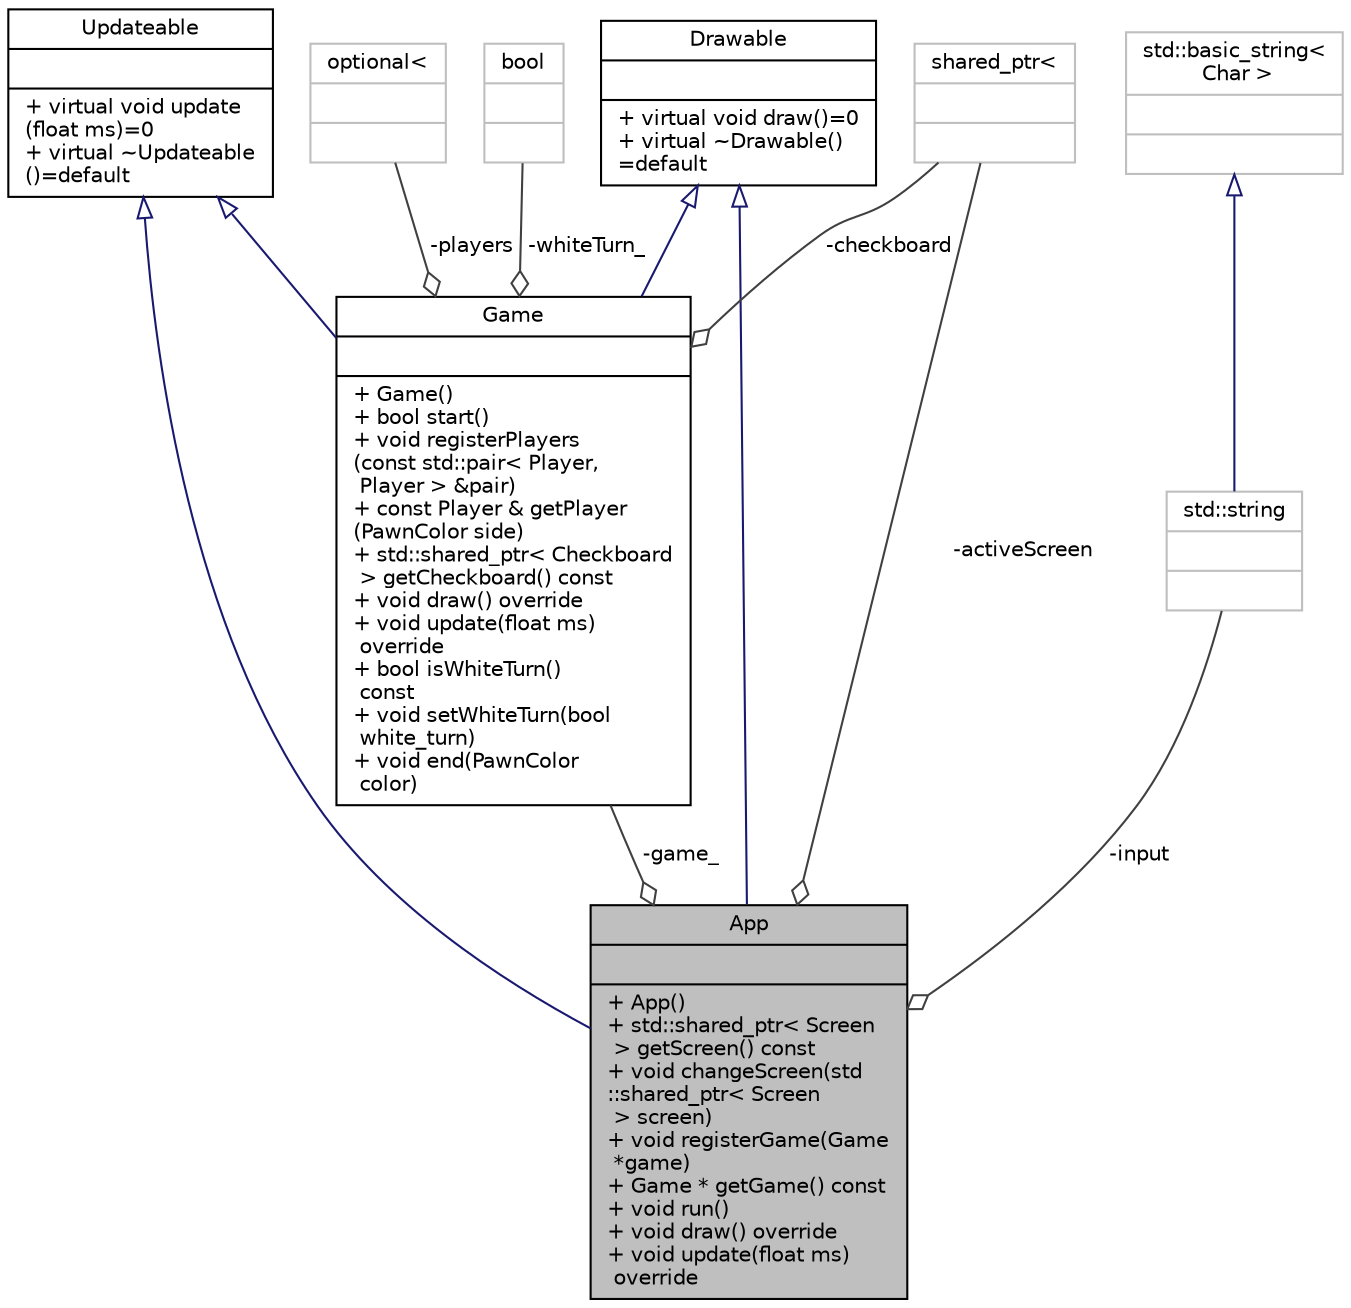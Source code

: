 digraph "App"
{
 // LATEX_PDF_SIZE
  bgcolor="transparent";
  edge [fontname="Helvetica",fontsize="10",labelfontname="Helvetica",labelfontsize="10"];
  node [fontname="Helvetica",fontsize="10",shape=record];
  Node1 [label="{App\n||+  App()\l+ std::shared_ptr\< Screen\l \> getScreen() const\l+ void changeScreen(std\l::shared_ptr\< Screen\l \> screen)\l+ void registerGame(Game\l *game)\l+ Game * getGame() const\l+ void run()\l+ void draw() override\l+ void update(float ms)\l override\l}",height=0.2,width=0.4,color="black", fillcolor="grey75", style="filled", fontcolor="black",tooltip=" "];
  Node2 -> Node1 [dir="back",color="midnightblue",fontsize="10",style="solid",arrowtail="onormal",fontname="Helvetica"];
  Node2 [label="{Drawable\n||+ virtual void draw()=0\l+ virtual ~Drawable()\l=default\l}",height=0.2,width=0.4,color="black",URL="$de/db8/classDrawable.html",tooltip=" "];
  Node3 -> Node1 [dir="back",color="midnightblue",fontsize="10",style="solid",arrowtail="onormal",fontname="Helvetica"];
  Node3 [label="{Updateable\n||+ virtual void update\l(float ms)=0\l+ virtual ~Updateable\l()=default\l}",height=0.2,width=0.4,color="black",URL="$d2/d7d/classUpdateable.html",tooltip=" "];
  Node4 -> Node1 [color="grey25",fontsize="10",style="solid",label=" -activeScreen" ,arrowhead="odiamond",fontname="Helvetica"];
  Node4 [label="{shared_ptr\<\n||}",height=0.2,width=0.4,color="grey75",tooltip=" "];
  Node5 -> Node1 [color="grey25",fontsize="10",style="solid",label=" -game_" ,arrowhead="odiamond",fontname="Helvetica"];
  Node5 [label="{Game\n||+  Game()\l+ bool start()\l+ void registerPlayers\l(const std::pair\< Player,\l Player \> &pair)\l+ const Player & getPlayer\l(PawnColor side)\l+ std::shared_ptr\< Checkboard\l \> getCheckboard() const\l+ void draw() override\l+ void update(float ms)\l override\l+ bool isWhiteTurn()\l const\l+ void setWhiteTurn(bool\l white_turn)\l+ void end(PawnColor\l color)\l}",height=0.2,width=0.4,color="black",URL="$d9/d68/classGame.html",tooltip=" "];
  Node2 -> Node5 [dir="back",color="midnightblue",fontsize="10",style="solid",arrowtail="onormal",fontname="Helvetica"];
  Node3 -> Node5 [dir="back",color="midnightblue",fontsize="10",style="solid",arrowtail="onormal",fontname="Helvetica"];
  Node6 -> Node5 [color="grey25",fontsize="10",style="solid",label=" -players" ,arrowhead="odiamond",fontname="Helvetica"];
  Node6 [label="{optional\<\n||}",height=0.2,width=0.4,color="grey75",tooltip=" "];
  Node4 -> Node5 [color="grey25",fontsize="10",style="solid",label=" -checkboard" ,arrowhead="odiamond",fontname="Helvetica"];
  Node7 -> Node5 [color="grey25",fontsize="10",style="solid",label=" -whiteTurn_" ,arrowhead="odiamond",fontname="Helvetica"];
  Node7 [label="{bool\n||}",height=0.2,width=0.4,color="grey75",tooltip=" "];
  Node8 -> Node1 [color="grey25",fontsize="10",style="solid",label=" -input" ,arrowhead="odiamond",fontname="Helvetica"];
  Node8 [label="{std::string\n||}",height=0.2,width=0.4,color="grey75",tooltip=" "];
  Node9 -> Node8 [dir="back",color="midnightblue",fontsize="10",style="solid",arrowtail="onormal",fontname="Helvetica"];
  Node9 [label="{std::basic_string\<\l Char \>\n||}",height=0.2,width=0.4,color="grey75",tooltip=" "];
}
